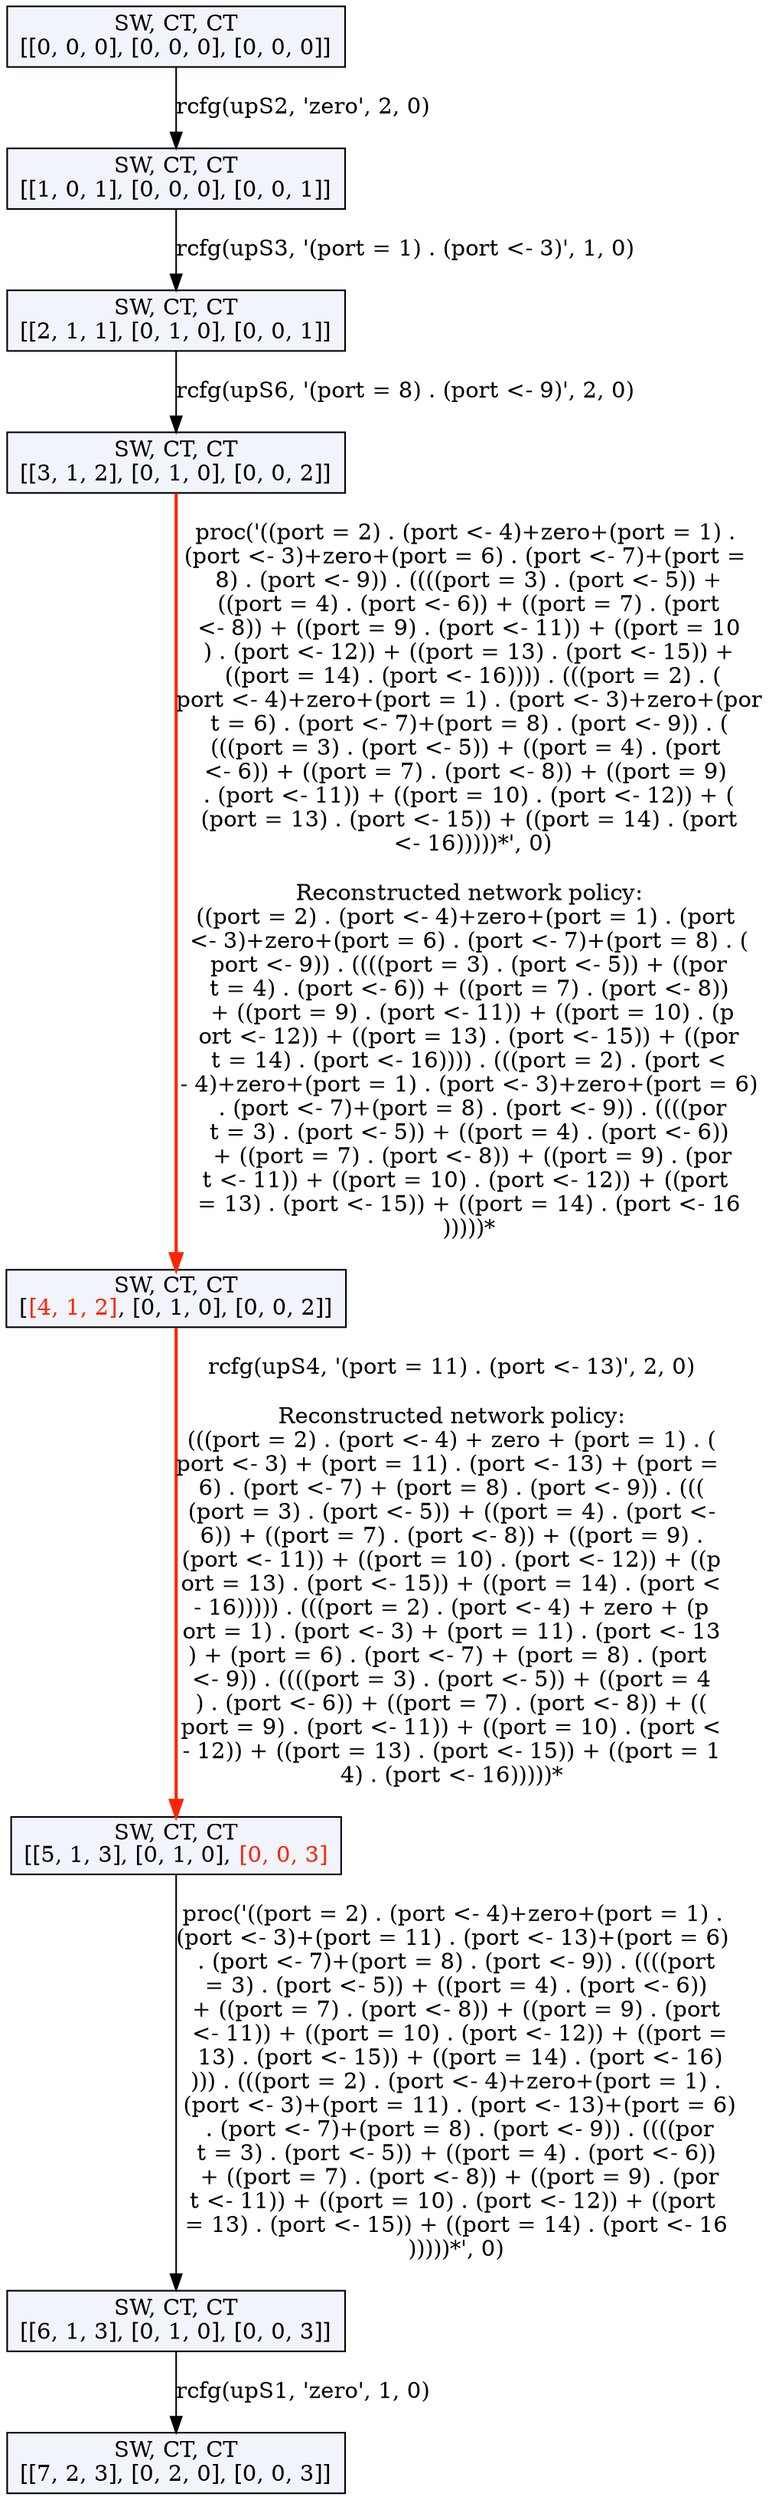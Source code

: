 digraph g {
n0 [label=<SW, CT, CT<br/>[[0, 0, 0], [0, 0, 0], [0, 0, 0]]>, shape=rectangle, style=filled, fillcolor="#F2F4FB"];
n1 [label=<SW, CT, CT<br/>[[1, 0, 1], [0, 0, 0], [0, 0, 1]]>, shape=rectangle, style=filled, fillcolor="#F2F4FB"];
n0 -> n1 [label="rcfg(upS2, 'zero', 2, 0)", color="#000000", penwidth=1.0];
n2 [label=<SW, CT, CT<br/>[[2, 1, 1], [0, 1, 0], [0, 0, 1]]>, shape=rectangle, style=filled, fillcolor="#F2F4FB"];
n1 -> n2 [label="rcfg(upS3, '(port = 1) . (port <- 3)', 1, 0)", color="#000000", penwidth=1.0];
n3 [label=<SW, CT, CT<br/>[[3, 1, 2], [0, 1, 0], [0, 0, 2]]>, shape=rectangle, style=filled, fillcolor="#F2F4FB"];
n2 -> n3 [label="rcfg(upS6, '(port = 8) . (port <- 9)', 2, 0)", color="#000000", penwidth=1.0];
n4 [label=<SW, CT, CT<br/>[<font color="#FF2400">[4, 1, 2]</font>, [0, 1, 0], [0, 0, 2]]>, shape=rectangle, style=filled, fillcolor="#F2F4FB"];
n3 -> n4 [label="proc('((port = 2) . (port <- 4)+zero+(port = 1) . 
(port <- 3)+zero+(port = 6) . (port <- 7)+(port = 
8) . (port <- 9)) . ((((port = 3) . (port <- 5)) +
 ((port = 4) . (port <- 6)) + ((port = 7) . (port 
<- 8)) + ((port = 9) . (port <- 11)) + ((port = 10
) . (port <- 12)) + ((port = 13) . (port <- 15)) +
 ((port = 14) . (port <- 16)))) . (((port = 2) . (
port <- 4)+zero+(port = 1) . (port <- 3)+zero+(por
t = 6) . (port <- 7)+(port = 8) . (port <- 9)) . (
(((port = 3) . (port <- 5)) + ((port = 4) . (port 
<- 6)) + ((port = 7) . (port <- 8)) + ((port = 9) 
. (port <- 11)) + ((port = 10) . (port <- 12)) + (
(port = 13) . (port <- 15)) + ((port = 14) . (port
 <- 16)))))*', 0)

Reconstructed network policy:
((port = 2) . (port <- 4)+zero+(port = 1) . (port 
<- 3)+zero+(port = 6) . (port <- 7)+(port = 8) . (
port <- 9)) . ((((port = 3) . (port <- 5)) + ((por
t = 4) . (port <- 6)) + ((port = 7) . (port <- 8))
 + ((port = 9) . (port <- 11)) + ((port = 10) . (p
ort <- 12)) + ((port = 13) . (port <- 15)) + ((por
t = 14) . (port <- 16)))) . (((port = 2) . (port <
- 4)+zero+(port = 1) . (port <- 3)+zero+(port = 6)
 . (port <- 7)+(port = 8) . (port <- 9)) . ((((por
t = 3) . (port <- 5)) + ((port = 4) . (port <- 6))
 + ((port = 7) . (port <- 8)) + ((port = 9) . (por
t <- 11)) + ((port = 10) . (port <- 12)) + ((port 
= 13) . (port <- 15)) + ((port = 14) . (port <- 16
)))))*", color="#FF2400", penwidth=2.0];
n5 [label=<SW, CT, CT<br/>[[5, 1, 3], [0, 1, 0], <font color="#FF2400">[0, 0, 3]</font>]>, shape=rectangle, style=filled, fillcolor="#F2F4FB"];
n4 -> n5 [label="rcfg(upS4, '(port = 11) . (port <- 13)', 2, 0)

Reconstructed network policy:
(((port = 2) . (port <- 4) + zero + (port = 1) . (
port <- 3) + (port = 11) . (port <- 13) + (port = 
6) . (port <- 7) + (port = 8) . (port <- 9)) . (((
(port = 3) . (port <- 5)) + ((port = 4) . (port <-
 6)) + ((port = 7) . (port <- 8)) + ((port = 9) . 
(port <- 11)) + ((port = 10) . (port <- 12)) + ((p
ort = 13) . (port <- 15)) + ((port = 14) . (port <
- 16))))) . (((port = 2) . (port <- 4) + zero + (p
ort = 1) . (port <- 3) + (port = 11) . (port <- 13
) + (port = 6) . (port <- 7) + (port = 8) . (port 
<- 9)) . ((((port = 3) . (port <- 5)) + ((port = 4
) . (port <- 6)) + ((port = 7) . (port <- 8)) + ((
port = 9) . (port <- 11)) + ((port = 10) . (port <
- 12)) + ((port = 13) . (port <- 15)) + ((port = 1
4) . (port <- 16)))))*", color="#FF2400", penwidth=2.0];
n6 [label=<SW, CT, CT<br/>[[6, 1, 3], [0, 1, 0], [0, 0, 3]]>, shape=rectangle, style=filled, fillcolor="#F2F4FB"];
n5 -> n6 [label="proc('((port = 2) . (port <- 4)+zero+(port = 1) . 
(port <- 3)+(port = 11) . (port <- 13)+(port = 6) 
. (port <- 7)+(port = 8) . (port <- 9)) . ((((port
 = 3) . (port <- 5)) + ((port = 4) . (port <- 6)) 
+ ((port = 7) . (port <- 8)) + ((port = 9) . (port
 <- 11)) + ((port = 10) . (port <- 12)) + ((port =
 13) . (port <- 15)) + ((port = 14) . (port <- 16)
))) . (((port = 2) . (port <- 4)+zero+(port = 1) .
 (port <- 3)+(port = 11) . (port <- 13)+(port = 6)
 . (port <- 7)+(port = 8) . (port <- 9)) . ((((por
t = 3) . (port <- 5)) + ((port = 4) . (port <- 6))
 + ((port = 7) . (port <- 8)) + ((port = 9) . (por
t <- 11)) + ((port = 10) . (port <- 12)) + ((port 
= 13) . (port <- 15)) + ((port = 14) . (port <- 16
)))))*', 0)", color="#000000", penwidth=1.0];
n7 [label=<SW, CT, CT<br/>[[7, 2, 3], [0, 2, 0], [0, 0, 3]]>, shape=rectangle, style=filled, fillcolor="#F2F4FB"];
n6 -> n7 [label="rcfg(upS1, 'zero', 1, 0)", color="#000000", penwidth=1.0];
}